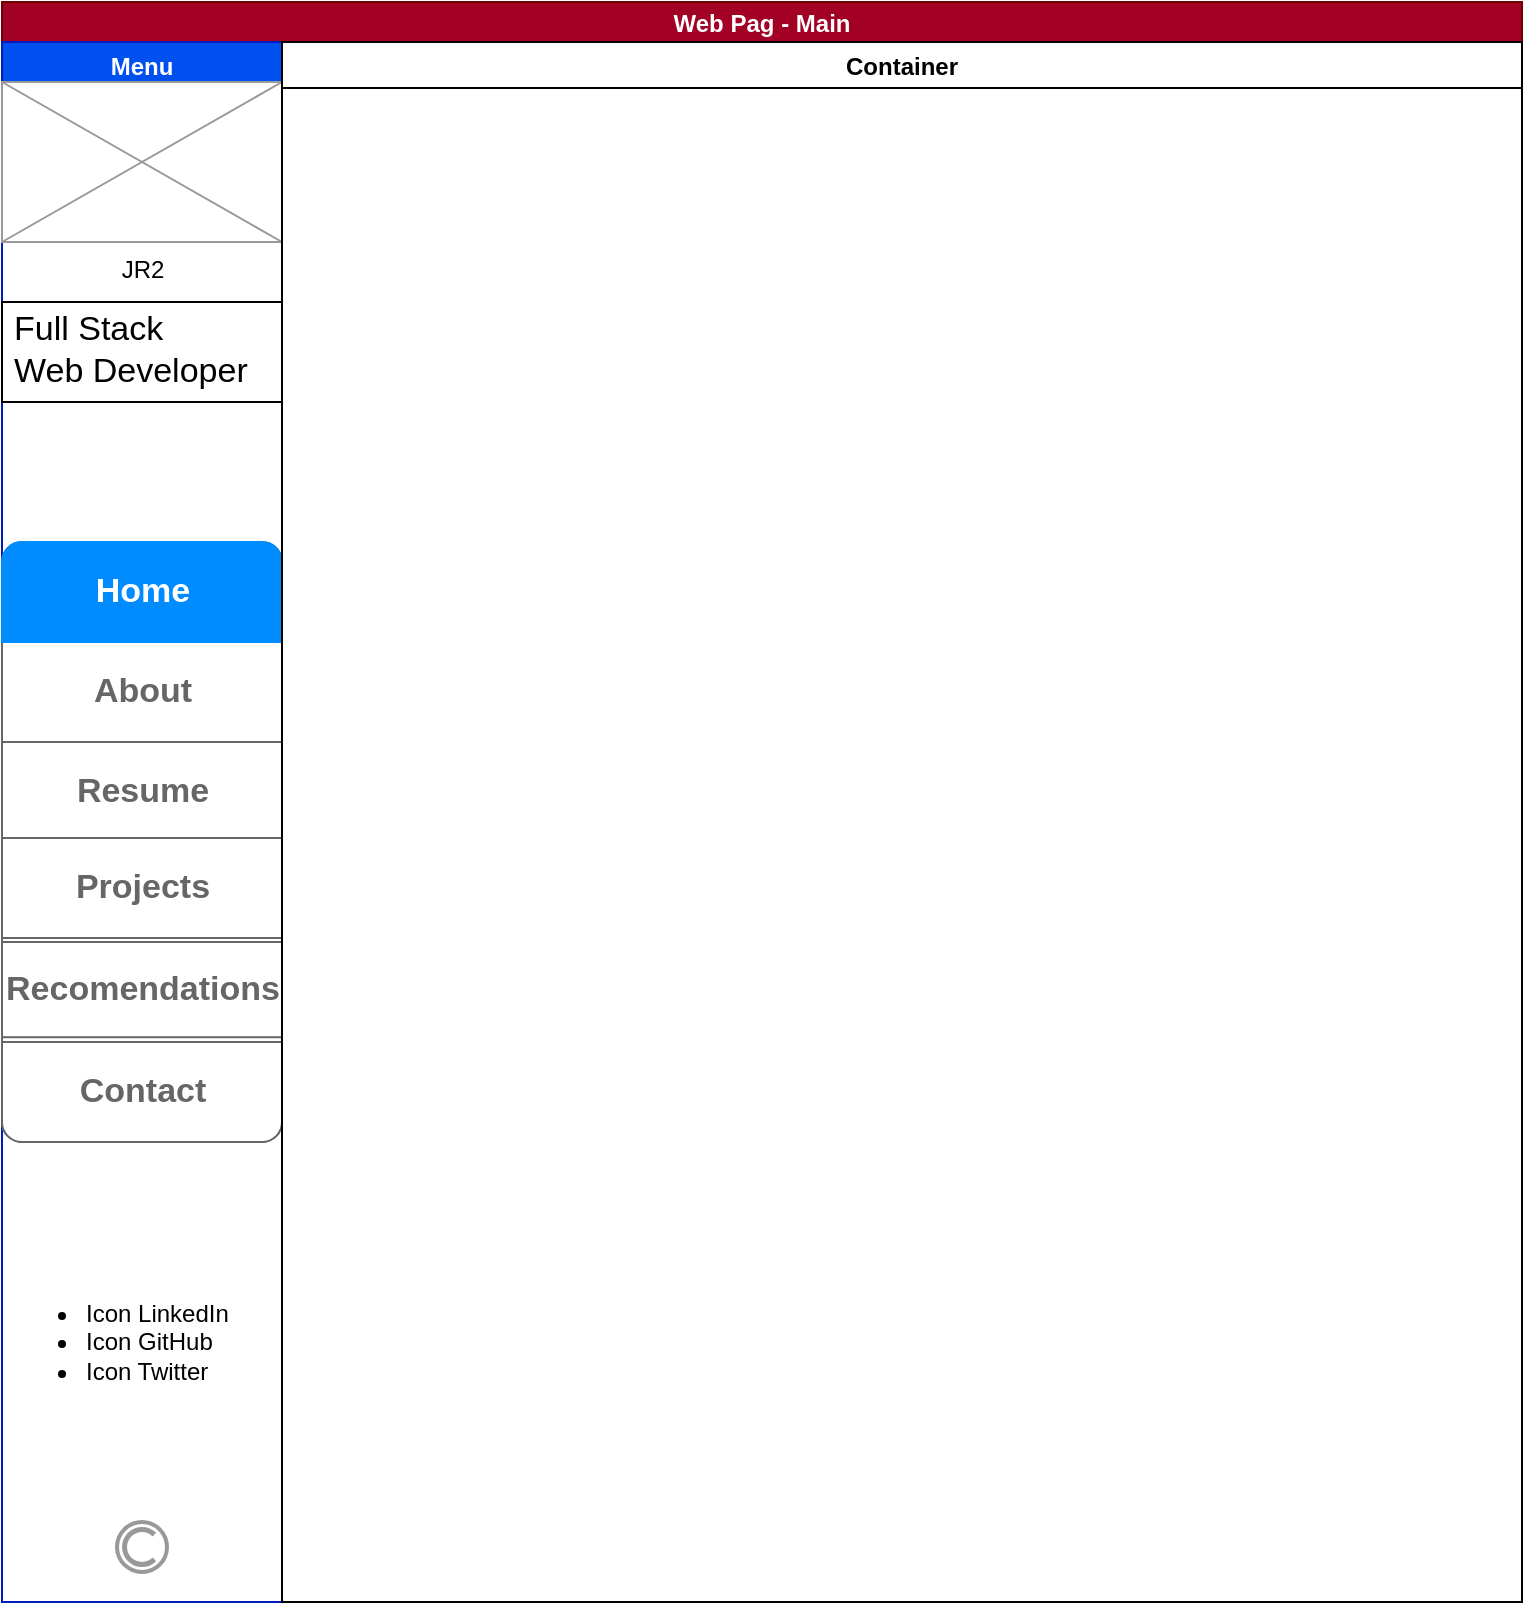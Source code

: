 <mxfile>
    <diagram id="IR0-oYXNP4bLCSk_ilNy" name="Menu">
        <mxGraphModel dx="1168" dy="863" grid="1" gridSize="10" guides="1" tooltips="1" connect="1" arrows="1" fold="1" page="1" pageScale="1" pageWidth="827" pageHeight="1169" math="0" shadow="0">
            <root>
                <mxCell id="0"/>
                <mxCell id="1" parent="0"/>
                <mxCell id="2" value="Web Pag - Main" style="swimlane;fillColor=#a20025;strokeColor=#6F0000;fontColor=#ffffff;startSize=20;" vertex="1" parent="1">
                    <mxGeometry x="40" y="40" width="760" height="800" as="geometry"/>
                </mxCell>
                <mxCell id="3" value="Menu" style="swimlane;fillColor=#0050ef;strokeColor=#001DBC;fontColor=#ffffff;" vertex="1" parent="2">
                    <mxGeometry y="20" width="140" height="780" as="geometry"/>
                </mxCell>
                <mxCell id="21" value="" style="group" vertex="1" connectable="0" parent="3">
                    <mxGeometry y="130" width="140" height="635" as="geometry"/>
                </mxCell>
                <mxCell id="8" value="" style="strokeColor=#999999;verticalLabelPosition=bottom;shadow=0;dashed=0;verticalAlign=top;strokeWidth=2;html=1;shape=mxgraph.mockup.misc.copyrightIcon;" vertex="1" parent="21">
                    <mxGeometry x="57.5" y="610" width="25" height="25" as="geometry"/>
                </mxCell>
                <mxCell id="10" value="" style="strokeWidth=1;shadow=0;dashed=0;align=center;html=1;shape=mxgraph.mockup.rrect;rSize=10;strokeColor=#666666;" vertex="1" parent="21">
                    <mxGeometry y="120" width="140" height="300" as="geometry"/>
                </mxCell>
                <mxCell id="11" value="About" style="strokeColor=inherit;fillColor=inherit;gradientColor=inherit;strokeWidth=1;shadow=0;dashed=0;align=center;html=1;shape=mxgraph.mockup.rrect;rSize=0;fontSize=17;fontColor=#666666;fontStyle=1;resizeWidth=1;" vertex="1" parent="10">
                    <mxGeometry width="140" height="50" relative="1" as="geometry">
                        <mxPoint y="50" as="offset"/>
                    </mxGeometry>
                </mxCell>
                <mxCell id="12" value="Resume" style="strokeColor=inherit;fillColor=inherit;gradientColor=inherit;strokeWidth=1;shadow=0;dashed=0;align=center;html=1;shape=mxgraph.mockup.rrect;rSize=0;fontSize=17;fontColor=#666666;fontStyle=1;resizeWidth=1;" vertex="1" parent="10">
                    <mxGeometry width="140" height="50" relative="1" as="geometry">
                        <mxPoint y="100" as="offset"/>
                    </mxGeometry>
                </mxCell>
                <mxCell id="14" value="Home" style="strokeWidth=1;shadow=0;dashed=0;align=center;html=1;shape=mxgraph.mockup.topButton;rSize=10;fontSize=17;fontColor=#ffffff;fontStyle=1;fillColor=#008cff;strokeColor=#008cff;resizeWidth=1;" vertex="1" parent="10">
                    <mxGeometry width="140" height="50" relative="1" as="geometry"/>
                </mxCell>
                <mxCell id="13" value="Contact" style="strokeColor=inherit;fillColor=inherit;gradientColor=inherit;strokeWidth=1;shadow=0;dashed=0;align=center;html=1;shape=mxgraph.mockup.bottomButton;rSize=10;fontSize=17;fontColor=#666666;fontStyle=1;resizeWidth=1;" vertex="1" parent="10">
                    <mxGeometry y="1" width="140" height="50" relative="1" as="geometry">
                        <mxPoint y="-50" as="offset"/>
                    </mxGeometry>
                </mxCell>
                <mxCell id="16" value="Projects" style="strokeColor=inherit;fillColor=inherit;gradientColor=inherit;strokeWidth=1;shadow=0;dashed=0;align=center;html=1;shape=mxgraph.mockup.rrect;rSize=0;fontSize=17;fontColor=#666666;fontStyle=1;resizeWidth=1;" vertex="1" parent="10">
                    <mxGeometry width="140" height="50" relative="1" as="geometry">
                        <mxPoint y="148" as="offset"/>
                    </mxGeometry>
                </mxCell>
                <mxCell id="17" value="Recomendations" style="strokeColor=inherit;fillColor=inherit;gradientColor=inherit;strokeWidth=1;shadow=0;dashed=0;align=center;html=1;shape=mxgraph.mockup.rrect;rSize=0;fontSize=17;fontColor=#666666;fontStyle=1;resizeWidth=1;" vertex="1" parent="10">
                    <mxGeometry y="199.996" width="140" height="47.619" as="geometry"/>
                </mxCell>
                <mxCell id="18" value="Full Stack&lt;br&gt;Web Developer" style="strokeWidth=1;shadow=0;dashed=0;align=center;html=1;shape=mxgraph.mockup.text.textBox;align=left;fontSize=17;spacingLeft=4;spacingTop=-3;mainText=;" vertex="1" parent="21">
                    <mxGeometry width="140" height="50" as="geometry"/>
                </mxCell>
                <mxCell id="19" value="&lt;ul&gt;&lt;li&gt;Icon LinkedIn&lt;/li&gt;&lt;li&gt;Icon GitHub&lt;/li&gt;&lt;li&gt;Icon Twitter&lt;/li&gt;&lt;/ul&gt;" style="text;strokeColor=none;fillColor=none;html=1;whiteSpace=wrap;verticalAlign=middle;overflow=hidden;" vertex="1" parent="21">
                    <mxGeometry y="480" width="140" height="80" as="geometry"/>
                </mxCell>
                <mxCell id="7" value="JR2" style="verticalLabelPosition=bottom;shadow=0;dashed=0;align=center;html=1;verticalAlign=top;strokeWidth=1;shape=mxgraph.mockup.graphics.simpleIcon;strokeColor=#999999;" vertex="1" parent="3">
                    <mxGeometry y="20" width="140" height="80" as="geometry"/>
                </mxCell>
                <mxCell id="5" value="Container" style="swimlane;" vertex="1" parent="2">
                    <mxGeometry x="140" y="20" width="620" height="780" as="geometry"/>
                </mxCell>
            </root>
        </mxGraphModel>
    </diagram>
    <diagram name="Home" id="Hk-5tGy8aKRYwgjMn55X">
        <mxGraphModel dx="1168" dy="863" grid="1" gridSize="10" guides="1" tooltips="1" connect="1" arrows="1" fold="1" page="1" pageScale="1" pageWidth="827" pageHeight="1169" math="0" shadow="0">
            <root>
                <mxCell id="nXquiS0ziOtEOEFLLR2s-0"/>
                <mxCell id="nXquiS0ziOtEOEFLLR2s-1" parent="nXquiS0ziOtEOEFLLR2s-0"/>
                <mxCell id="nXquiS0ziOtEOEFLLR2s-2" value="Web Pag - Main" style="swimlane;fillColor=#a20025;strokeColor=#6F0000;fontColor=#ffffff;startSize=20;" vertex="1" parent="nXquiS0ziOtEOEFLLR2s-1">
                    <mxGeometry x="40" y="40" width="760" height="800" as="geometry"/>
                </mxCell>
                <mxCell id="nXquiS0ziOtEOEFLLR2s-3" value="Menu" style="swimlane;fillColor=#0050ef;strokeColor=#001DBC;fontColor=#ffffff;" vertex="1" parent="nXquiS0ziOtEOEFLLR2s-2">
                    <mxGeometry y="20" width="140" height="780" as="geometry"/>
                </mxCell>
                <mxCell id="nXquiS0ziOtEOEFLLR2s-4" value="" style="group" vertex="1" connectable="0" parent="nXquiS0ziOtEOEFLLR2s-3">
                    <mxGeometry y="130" width="140" height="635" as="geometry"/>
                </mxCell>
                <mxCell id="nXquiS0ziOtEOEFLLR2s-5" value="" style="strokeColor=#999999;verticalLabelPosition=bottom;shadow=0;dashed=0;verticalAlign=top;strokeWidth=2;html=1;shape=mxgraph.mockup.misc.copyrightIcon;" vertex="1" parent="nXquiS0ziOtEOEFLLR2s-4">
                    <mxGeometry x="57.5" y="610" width="25" height="25" as="geometry"/>
                </mxCell>
                <mxCell id="nXquiS0ziOtEOEFLLR2s-6" value="" style="strokeWidth=1;shadow=0;dashed=0;align=center;html=1;shape=mxgraph.mockup.rrect;rSize=10;strokeColor=#666666;" vertex="1" parent="nXquiS0ziOtEOEFLLR2s-4">
                    <mxGeometry y="120" width="140" height="300" as="geometry"/>
                </mxCell>
                <mxCell id="nXquiS0ziOtEOEFLLR2s-7" value="About" style="strokeColor=inherit;fillColor=inherit;gradientColor=inherit;strokeWidth=1;shadow=0;dashed=0;align=center;html=1;shape=mxgraph.mockup.rrect;rSize=0;fontSize=17;fontColor=#666666;fontStyle=1;resizeWidth=1;" vertex="1" parent="nXquiS0ziOtEOEFLLR2s-6">
                    <mxGeometry width="140" height="50" relative="1" as="geometry">
                        <mxPoint y="50" as="offset"/>
                    </mxGeometry>
                </mxCell>
                <mxCell id="nXquiS0ziOtEOEFLLR2s-8" value="Resume" style="strokeColor=inherit;fillColor=inherit;gradientColor=inherit;strokeWidth=1;shadow=0;dashed=0;align=center;html=1;shape=mxgraph.mockup.rrect;rSize=0;fontSize=17;fontColor=#666666;fontStyle=1;resizeWidth=1;" vertex="1" parent="nXquiS0ziOtEOEFLLR2s-6">
                    <mxGeometry width="140" height="50" relative="1" as="geometry">
                        <mxPoint y="100" as="offset"/>
                    </mxGeometry>
                </mxCell>
                <mxCell id="nXquiS0ziOtEOEFLLR2s-9" value="Home" style="strokeWidth=1;shadow=0;dashed=0;align=center;html=1;shape=mxgraph.mockup.topButton;rSize=10;fontSize=17;fontColor=#ffffff;fontStyle=1;fillColor=#008cff;strokeColor=#008cff;resizeWidth=1;" vertex="1" parent="nXquiS0ziOtEOEFLLR2s-6">
                    <mxGeometry width="140" height="50" relative="1" as="geometry"/>
                </mxCell>
                <mxCell id="nXquiS0ziOtEOEFLLR2s-10" value="Contact" style="strokeColor=inherit;fillColor=inherit;gradientColor=inherit;strokeWidth=1;shadow=0;dashed=0;align=center;html=1;shape=mxgraph.mockup.bottomButton;rSize=10;fontSize=17;fontColor=#666666;fontStyle=1;resizeWidth=1;" vertex="1" parent="nXquiS0ziOtEOEFLLR2s-6">
                    <mxGeometry y="1" width="140" height="50" relative="1" as="geometry">
                        <mxPoint y="-50" as="offset"/>
                    </mxGeometry>
                </mxCell>
                <mxCell id="nXquiS0ziOtEOEFLLR2s-11" value="Projects" style="strokeColor=inherit;fillColor=inherit;gradientColor=inherit;strokeWidth=1;shadow=0;dashed=0;align=center;html=1;shape=mxgraph.mockup.rrect;rSize=0;fontSize=17;fontColor=#666666;fontStyle=1;resizeWidth=1;" vertex="1" parent="nXquiS0ziOtEOEFLLR2s-6">
                    <mxGeometry width="140" height="50" relative="1" as="geometry">
                        <mxPoint y="148" as="offset"/>
                    </mxGeometry>
                </mxCell>
                <mxCell id="nXquiS0ziOtEOEFLLR2s-12" value="Recomendations" style="strokeColor=inherit;fillColor=inherit;gradientColor=inherit;strokeWidth=1;shadow=0;dashed=0;align=center;html=1;shape=mxgraph.mockup.rrect;rSize=0;fontSize=17;fontColor=#666666;fontStyle=1;resizeWidth=1;" vertex="1" parent="nXquiS0ziOtEOEFLLR2s-6">
                    <mxGeometry y="199.996" width="140" height="47.619" as="geometry"/>
                </mxCell>
                <mxCell id="nXquiS0ziOtEOEFLLR2s-13" value="Full Stack&lt;br&gt;Web Developer" style="strokeWidth=1;shadow=0;dashed=0;align=center;html=1;shape=mxgraph.mockup.text.textBox;align=left;fontSize=17;spacingLeft=4;spacingTop=-3;mainText=;" vertex="1" parent="nXquiS0ziOtEOEFLLR2s-4">
                    <mxGeometry width="140" height="50" as="geometry"/>
                </mxCell>
                <mxCell id="nXquiS0ziOtEOEFLLR2s-14" value="&lt;ul&gt;&lt;li&gt;Icon LinkedIn&lt;/li&gt;&lt;li&gt;Icon GitHub&lt;/li&gt;&lt;li&gt;Icon Twitter&lt;/li&gt;&lt;/ul&gt;" style="text;strokeColor=none;fillColor=none;html=1;whiteSpace=wrap;verticalAlign=middle;overflow=hidden;" vertex="1" parent="nXquiS0ziOtEOEFLLR2s-4">
                    <mxGeometry y="480" width="140" height="80" as="geometry"/>
                </mxCell>
                <mxCell id="nXquiS0ziOtEOEFLLR2s-15" value="JR2" style="verticalLabelPosition=bottom;shadow=0;dashed=0;align=center;html=1;verticalAlign=top;strokeWidth=1;shape=mxgraph.mockup.graphics.simpleIcon;strokeColor=#999999;" vertex="1" parent="nXquiS0ziOtEOEFLLR2s-3">
                    <mxGeometry y="20" width="140" height="80" as="geometry"/>
                </mxCell>
                <mxCell id="nXquiS0ziOtEOEFLLR2s-16" value="Container" style="swimlane;" vertex="1" parent="nXquiS0ziOtEOEFLLR2s-2">
                    <mxGeometry x="140" y="20" width="620" height="780" as="geometry"/>
                </mxCell>
            </root>
        </mxGraphModel>
    </diagram>
</mxfile>